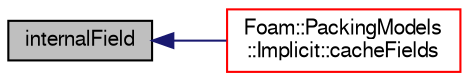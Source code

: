 digraph "internalField"
{
  bgcolor="transparent";
  edge [fontname="FreeSans",fontsize="10",labelfontname="FreeSans",labelfontsize="10"];
  node [fontname="FreeSans",fontsize="10",shape=record];
  rankdir="LR";
  Node40 [label="internalField",height=0.2,width=0.4,color="black", fillcolor="grey75", style="filled", fontcolor="black"];
  Node40 -> Node41 [dir="back",color="midnightblue",fontsize="10",style="solid",fontname="FreeSans"];
  Node41 [label="Foam::PackingModels\l::Implicit::cacheFields",height=0.2,width=0.4,color="red",URL="$a24254.html#a6005414ac27ae3e0b5a783ba216c1906",tooltip="Calculate the inter particles stresses. "];
}
